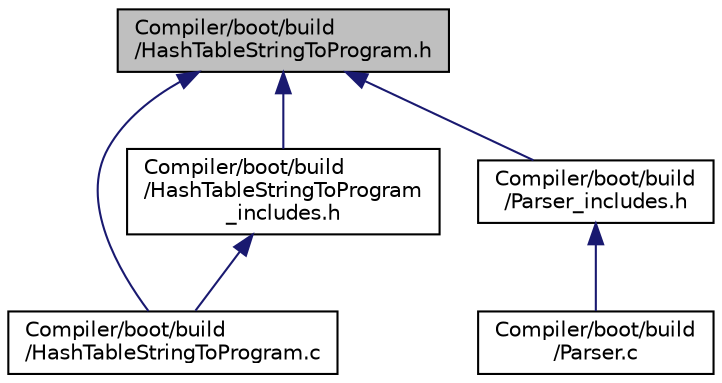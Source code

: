 digraph "Compiler/boot/build/HashTableStringToProgram.h"
{
  edge [fontname="Helvetica",fontsize="10",labelfontname="Helvetica",labelfontsize="10"];
  node [fontname="Helvetica",fontsize="10",shape=record];
  Node6 [label="Compiler/boot/build\l/HashTableStringToProgram.h",height=0.2,width=0.4,color="black", fillcolor="grey75", style="filled", fontcolor="black"];
  Node6 -> Node7 [dir="back",color="midnightblue",fontsize="10",style="solid",fontname="Helvetica"];
  Node7 [label="Compiler/boot/build\l/HashTableStringToProgram.c",height=0.2,width=0.4,color="black", fillcolor="white", style="filled",URL="$d2/d05/_hash_table_string_to_program_8c.html"];
  Node6 -> Node8 [dir="back",color="midnightblue",fontsize="10",style="solid",fontname="Helvetica"];
  Node8 [label="Compiler/boot/build\l/HashTableStringToProgram\l_includes.h",height=0.2,width=0.4,color="black", fillcolor="white", style="filled",URL="$d9/d73/_hash_table_string_to_program__includes_8h.html"];
  Node8 -> Node7 [dir="back",color="midnightblue",fontsize="10",style="solid",fontname="Helvetica"];
  Node6 -> Node9 [dir="back",color="midnightblue",fontsize="10",style="solid",fontname="Helvetica"];
  Node9 [label="Compiler/boot/build\l/Parser_includes.h",height=0.2,width=0.4,color="black", fillcolor="white", style="filled",URL="$d5/da3/_parser__includes_8h.html"];
  Node9 -> Node10 [dir="back",color="midnightblue",fontsize="10",style="solid",fontname="Helvetica"];
  Node10 [label="Compiler/boot/build\l/Parser.c",height=0.2,width=0.4,color="black", fillcolor="white", style="filled",URL="$db/db9/_parser_8c.html"];
}
